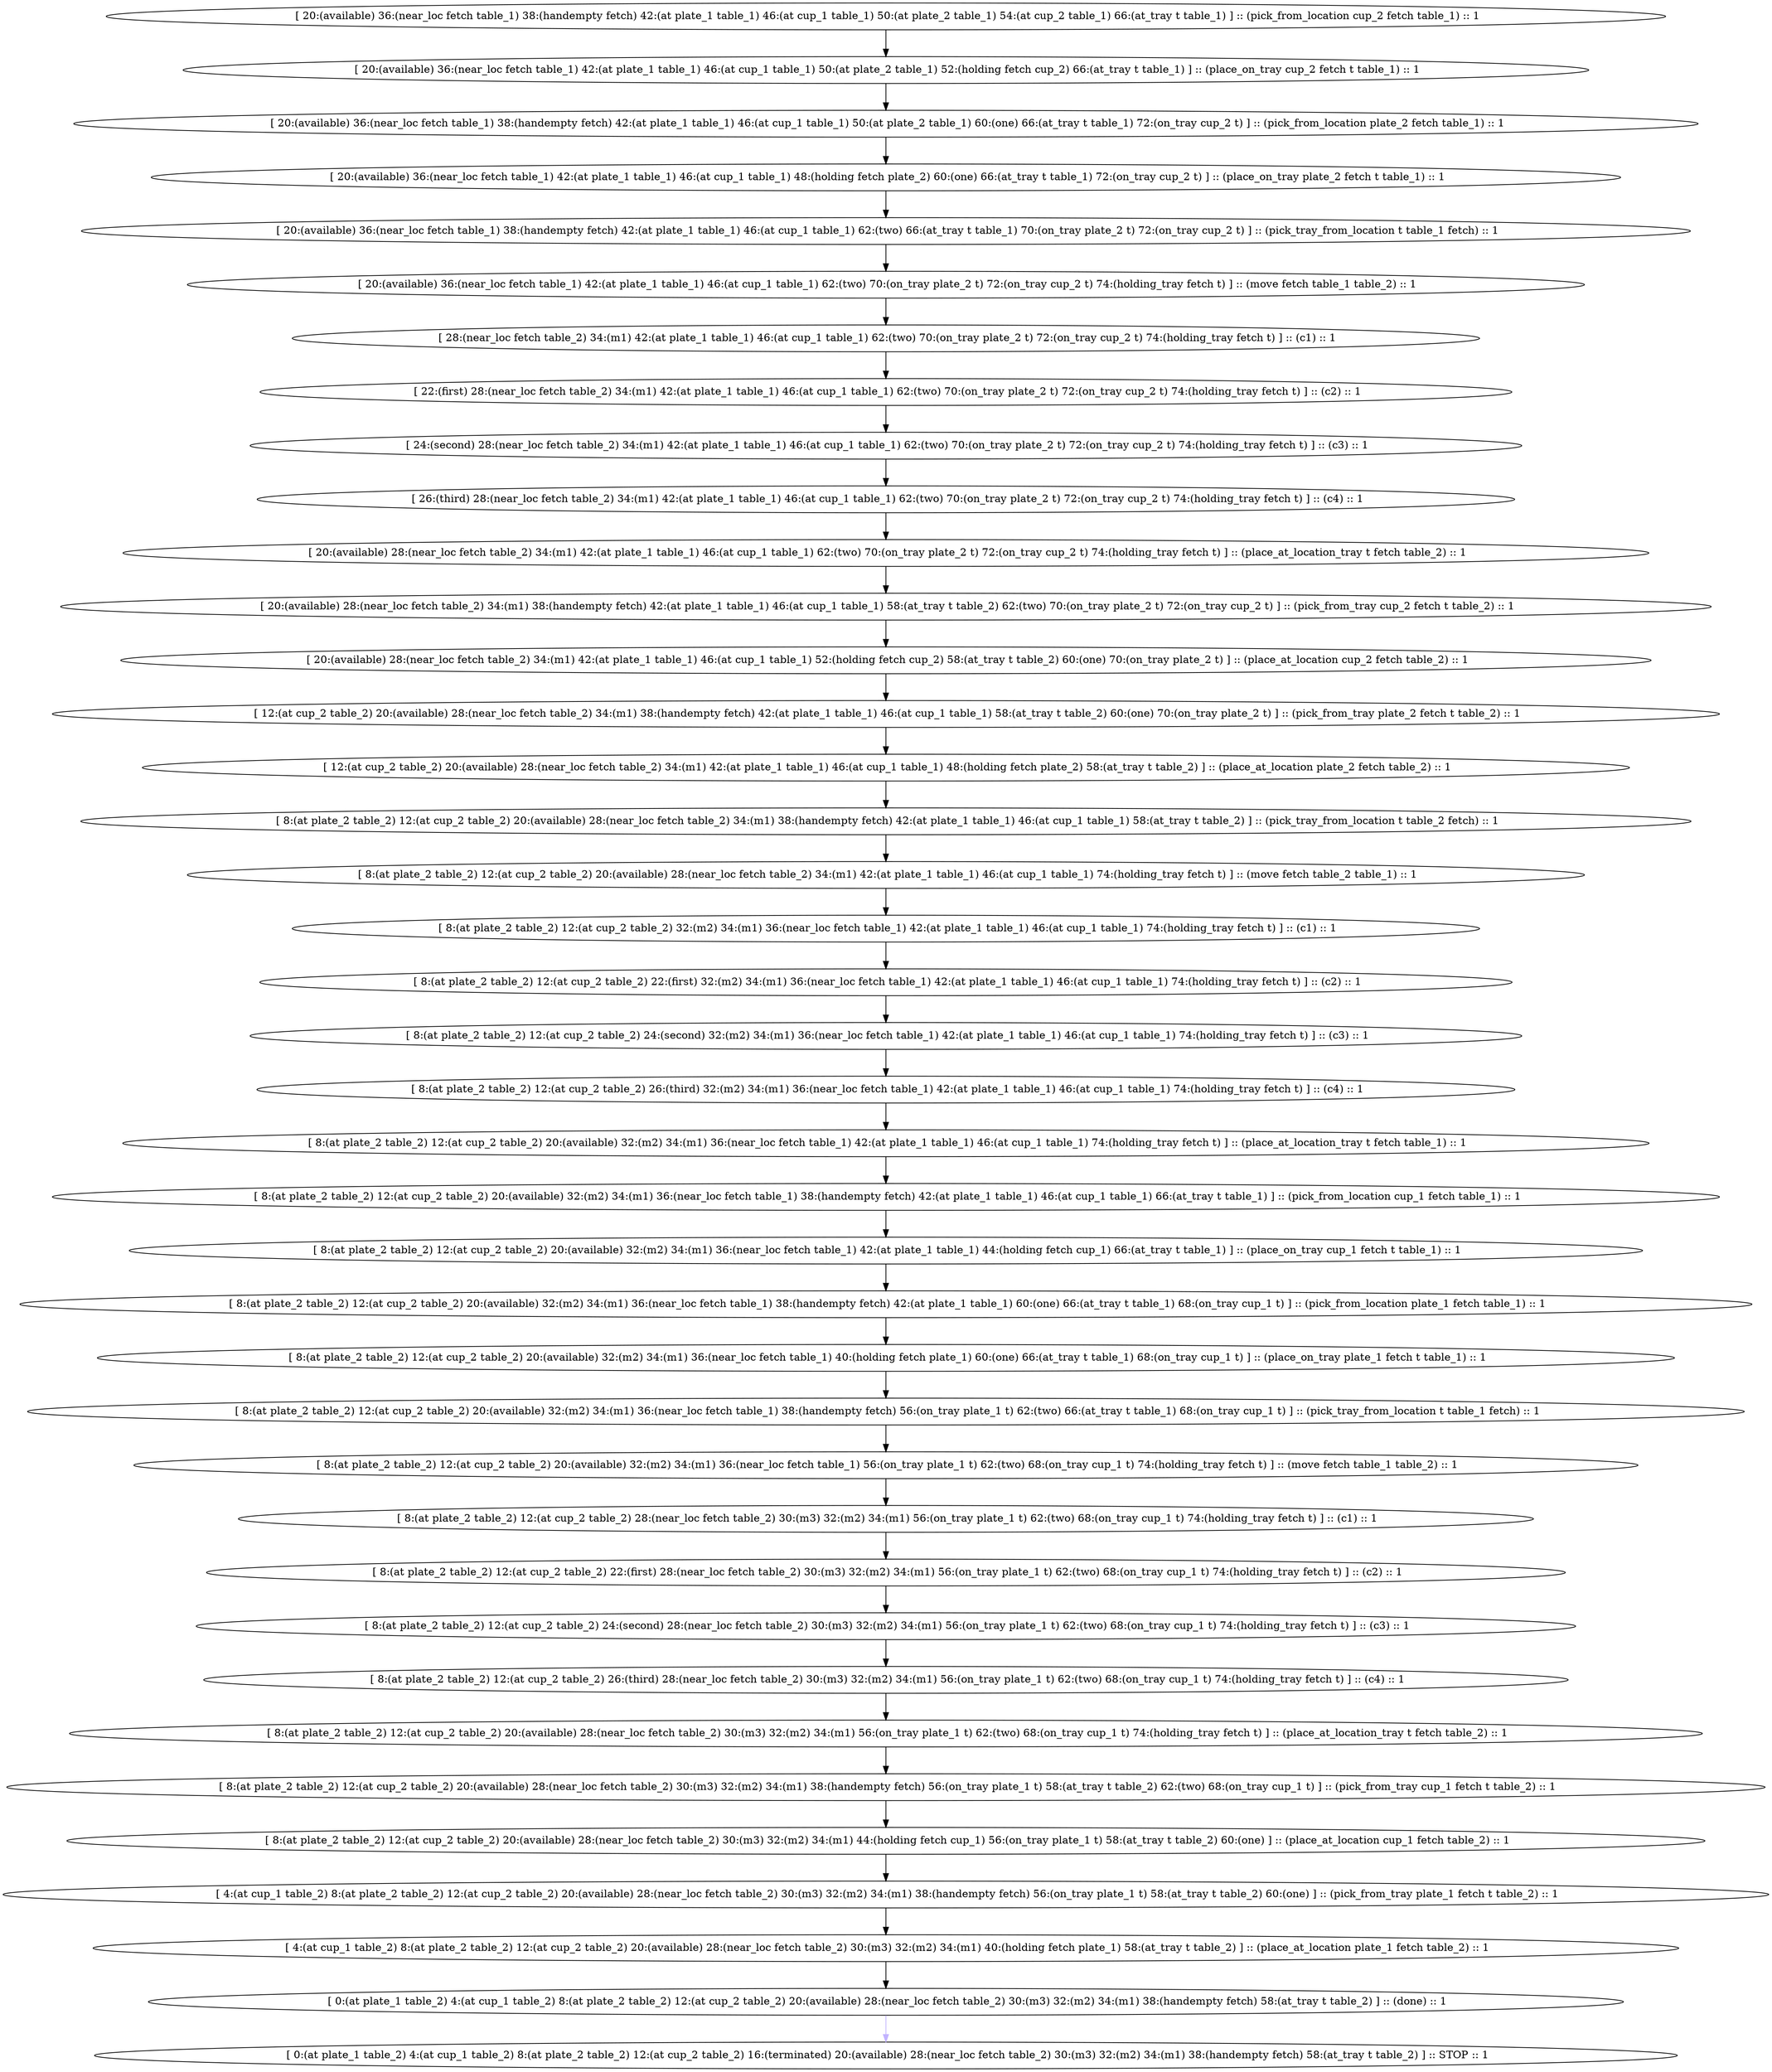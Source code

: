 Digraph G {
size = "500,500";
0 [ label = " [ 20:(available) 36:(near_loc fetch table_1) 38:(handempty fetch) 42:(at plate_1 table_1) 46:(at cup_1 table_1) 50:(at plate_2 table_1) 54:(at cup_2 table_1) 66:(at_tray t table_1) ] :: (pick_from_location cup_2 fetch table_1) :: 1" ]; 
1 [ label = " [ 20:(available) 36:(near_loc fetch table_1) 42:(at plate_1 table_1) 46:(at cup_1 table_1) 50:(at plate_2 table_1) 52:(holding fetch cup_2) 66:(at_tray t table_1) ] :: (place_on_tray cup_2 fetch t table_1) :: 1" ]; 
0->1 ;
2 [ label = " [ 20:(available) 36:(near_loc fetch table_1) 38:(handempty fetch) 42:(at plate_1 table_1) 46:(at cup_1 table_1) 50:(at plate_2 table_1) 60:(one) 66:(at_tray t table_1) 72:(on_tray cup_2 t) ] :: (pick_from_location plate_2 fetch table_1) :: 1" ]; 
1->2 ;
3 [ label = " [ 20:(available) 36:(near_loc fetch table_1) 42:(at plate_1 table_1) 46:(at cup_1 table_1) 48:(holding fetch plate_2) 60:(one) 66:(at_tray t table_1) 72:(on_tray cup_2 t) ] :: (place_on_tray plate_2 fetch t table_1) :: 1" ]; 
2->3 ;
4 [ label = " [ 20:(available) 36:(near_loc fetch table_1) 38:(handempty fetch) 42:(at plate_1 table_1) 46:(at cup_1 table_1) 62:(two) 66:(at_tray t table_1) 70:(on_tray plate_2 t) 72:(on_tray cup_2 t) ] :: (pick_tray_from_location t table_1 fetch) :: 1" ]; 
3->4 ;
5 [ label = " [ 20:(available) 36:(near_loc fetch table_1) 42:(at plate_1 table_1) 46:(at cup_1 table_1) 62:(two) 70:(on_tray plate_2 t) 72:(on_tray cup_2 t) 74:(holding_tray fetch t) ] :: (move fetch table_1 table_2) :: 1" ]; 
4->5 ;
6 [ label = " [ 28:(near_loc fetch table_2) 34:(m1) 42:(at plate_1 table_1) 46:(at cup_1 table_1) 62:(two) 70:(on_tray plate_2 t) 72:(on_tray cup_2 t) 74:(holding_tray fetch t) ] :: (c1) :: 1" ]; 
5->6 ;
7 [ label = " [ 22:(first) 28:(near_loc fetch table_2) 34:(m1) 42:(at plate_1 table_1) 46:(at cup_1 table_1) 62:(two) 70:(on_tray plate_2 t) 72:(on_tray cup_2 t) 74:(holding_tray fetch t) ] :: (c2) :: 1" ]; 
6->7 ;
8 [ label = " [ 24:(second) 28:(near_loc fetch table_2) 34:(m1) 42:(at plate_1 table_1) 46:(at cup_1 table_1) 62:(two) 70:(on_tray plate_2 t) 72:(on_tray cup_2 t) 74:(holding_tray fetch t) ] :: (c3) :: 1" ]; 
7->8 ;
9 [ label = " [ 26:(third) 28:(near_loc fetch table_2) 34:(m1) 42:(at plate_1 table_1) 46:(at cup_1 table_1) 62:(two) 70:(on_tray plate_2 t) 72:(on_tray cup_2 t) 74:(holding_tray fetch t) ] :: (c4) :: 1" ]; 
8->9 ;
10 [ label = " [ 20:(available) 28:(near_loc fetch table_2) 34:(m1) 42:(at plate_1 table_1) 46:(at cup_1 table_1) 62:(two) 70:(on_tray plate_2 t) 72:(on_tray cup_2 t) 74:(holding_tray fetch t) ] :: (place_at_location_tray t fetch table_2) :: 1" ]; 
9->10 ;
11 [ label = " [ 20:(available) 28:(near_loc fetch table_2) 34:(m1) 38:(handempty fetch) 42:(at plate_1 table_1) 46:(at cup_1 table_1) 58:(at_tray t table_2) 62:(two) 70:(on_tray plate_2 t) 72:(on_tray cup_2 t) ] :: (pick_from_tray cup_2 fetch t table_2) :: 1" ]; 
10->11 ;
12 [ label = " [ 20:(available) 28:(near_loc fetch table_2) 34:(m1) 42:(at plate_1 table_1) 46:(at cup_1 table_1) 52:(holding fetch cup_2) 58:(at_tray t table_2) 60:(one) 70:(on_tray plate_2 t) ] :: (place_at_location cup_2 fetch table_2) :: 1" ]; 
11->12 ;
13 [ label = " [ 12:(at cup_2 table_2) 20:(available) 28:(near_loc fetch table_2) 34:(m1) 38:(handempty fetch) 42:(at plate_1 table_1) 46:(at cup_1 table_1) 58:(at_tray t table_2) 60:(one) 70:(on_tray plate_2 t) ] :: (pick_from_tray plate_2 fetch t table_2) :: 1" ]; 
12->13 ;
14 [ label = " [ 12:(at cup_2 table_2) 20:(available) 28:(near_loc fetch table_2) 34:(m1) 42:(at plate_1 table_1) 46:(at cup_1 table_1) 48:(holding fetch plate_2) 58:(at_tray t table_2) ] :: (place_at_location plate_2 fetch table_2) :: 1" ]; 
13->14 ;
15 [ label = " [ 8:(at plate_2 table_2) 12:(at cup_2 table_2) 20:(available) 28:(near_loc fetch table_2) 34:(m1) 38:(handempty fetch) 42:(at plate_1 table_1) 46:(at cup_1 table_1) 58:(at_tray t table_2) ] :: (pick_tray_from_location t table_2 fetch) :: 1" ]; 
14->15 ;
16 [ label = " [ 8:(at plate_2 table_2) 12:(at cup_2 table_2) 20:(available) 28:(near_loc fetch table_2) 34:(m1) 42:(at plate_1 table_1) 46:(at cup_1 table_1) 74:(holding_tray fetch t) ] :: (move fetch table_2 table_1) :: 1" ]; 
15->16 ;
17 [ label = " [ 8:(at plate_2 table_2) 12:(at cup_2 table_2) 32:(m2) 34:(m1) 36:(near_loc fetch table_1) 42:(at plate_1 table_1) 46:(at cup_1 table_1) 74:(holding_tray fetch t) ] :: (c1) :: 1" ]; 
16->17 ;
18 [ label = " [ 8:(at plate_2 table_2) 12:(at cup_2 table_2) 22:(first) 32:(m2) 34:(m1) 36:(near_loc fetch table_1) 42:(at plate_1 table_1) 46:(at cup_1 table_1) 74:(holding_tray fetch t) ] :: (c2) :: 1" ]; 
17->18 ;
19 [ label = " [ 8:(at plate_2 table_2) 12:(at cup_2 table_2) 24:(second) 32:(m2) 34:(m1) 36:(near_loc fetch table_1) 42:(at plate_1 table_1) 46:(at cup_1 table_1) 74:(holding_tray fetch t) ] :: (c3) :: 1" ]; 
18->19 ;
20 [ label = " [ 8:(at plate_2 table_2) 12:(at cup_2 table_2) 26:(third) 32:(m2) 34:(m1) 36:(near_loc fetch table_1) 42:(at plate_1 table_1) 46:(at cup_1 table_1) 74:(holding_tray fetch t) ] :: (c4) :: 1" ]; 
19->20 ;
21 [ label = " [ 8:(at plate_2 table_2) 12:(at cup_2 table_2) 20:(available) 32:(m2) 34:(m1) 36:(near_loc fetch table_1) 42:(at plate_1 table_1) 46:(at cup_1 table_1) 74:(holding_tray fetch t) ] :: (place_at_location_tray t fetch table_1) :: 1" ]; 
20->21 ;
22 [ label = " [ 8:(at plate_2 table_2) 12:(at cup_2 table_2) 20:(available) 32:(m2) 34:(m1) 36:(near_loc fetch table_1) 38:(handempty fetch) 42:(at plate_1 table_1) 46:(at cup_1 table_1) 66:(at_tray t table_1) ] :: (pick_from_location cup_1 fetch table_1) :: 1" ]; 
21->22 ;
23 [ label = " [ 8:(at plate_2 table_2) 12:(at cup_2 table_2) 20:(available) 32:(m2) 34:(m1) 36:(near_loc fetch table_1) 42:(at plate_1 table_1) 44:(holding fetch cup_1) 66:(at_tray t table_1) ] :: (place_on_tray cup_1 fetch t table_1) :: 1" ]; 
22->23 ;
24 [ label = " [ 8:(at plate_2 table_2) 12:(at cup_2 table_2) 20:(available) 32:(m2) 34:(m1) 36:(near_loc fetch table_1) 38:(handempty fetch) 42:(at plate_1 table_1) 60:(one) 66:(at_tray t table_1) 68:(on_tray cup_1 t) ] :: (pick_from_location plate_1 fetch table_1) :: 1" ]; 
23->24 ;
25 [ label = " [ 8:(at plate_2 table_2) 12:(at cup_2 table_2) 20:(available) 32:(m2) 34:(m1) 36:(near_loc fetch table_1) 40:(holding fetch plate_1) 60:(one) 66:(at_tray t table_1) 68:(on_tray cup_1 t) ] :: (place_on_tray plate_1 fetch t table_1) :: 1" ]; 
24->25 ;
26 [ label = " [ 8:(at plate_2 table_2) 12:(at cup_2 table_2) 20:(available) 32:(m2) 34:(m1) 36:(near_loc fetch table_1) 38:(handempty fetch) 56:(on_tray plate_1 t) 62:(two) 66:(at_tray t table_1) 68:(on_tray cup_1 t) ] :: (pick_tray_from_location t table_1 fetch) :: 1" ]; 
25->26 ;
27 [ label = " [ 8:(at plate_2 table_2) 12:(at cup_2 table_2) 20:(available) 32:(m2) 34:(m1) 36:(near_loc fetch table_1) 56:(on_tray plate_1 t) 62:(two) 68:(on_tray cup_1 t) 74:(holding_tray fetch t) ] :: (move fetch table_1 table_2) :: 1" ]; 
26->27 ;
28 [ label = " [ 8:(at plate_2 table_2) 12:(at cup_2 table_2) 28:(near_loc fetch table_2) 30:(m3) 32:(m2) 34:(m1) 56:(on_tray plate_1 t) 62:(two) 68:(on_tray cup_1 t) 74:(holding_tray fetch t) ] :: (c1) :: 1" ]; 
27->28 ;
29 [ label = " [ 8:(at plate_2 table_2) 12:(at cup_2 table_2) 22:(first) 28:(near_loc fetch table_2) 30:(m3) 32:(m2) 34:(m1) 56:(on_tray plate_1 t) 62:(two) 68:(on_tray cup_1 t) 74:(holding_tray fetch t) ] :: (c2) :: 1" ]; 
28->29 ;
30 [ label = " [ 8:(at plate_2 table_2) 12:(at cup_2 table_2) 24:(second) 28:(near_loc fetch table_2) 30:(m3) 32:(m2) 34:(m1) 56:(on_tray plate_1 t) 62:(two) 68:(on_tray cup_1 t) 74:(holding_tray fetch t) ] :: (c3) :: 1" ]; 
29->30 ;
31 [ label = " [ 8:(at plate_2 table_2) 12:(at cup_2 table_2) 26:(third) 28:(near_loc fetch table_2) 30:(m3) 32:(m2) 34:(m1) 56:(on_tray plate_1 t) 62:(two) 68:(on_tray cup_1 t) 74:(holding_tray fetch t) ] :: (c4) :: 1" ]; 
30->31 ;
32 [ label = " [ 8:(at plate_2 table_2) 12:(at cup_2 table_2) 20:(available) 28:(near_loc fetch table_2) 30:(m3) 32:(m2) 34:(m1) 56:(on_tray plate_1 t) 62:(two) 68:(on_tray cup_1 t) 74:(holding_tray fetch t) ] :: (place_at_location_tray t fetch table_2) :: 1" ]; 
31->32 ;
33 [ label = " [ 8:(at plate_2 table_2) 12:(at cup_2 table_2) 20:(available) 28:(near_loc fetch table_2) 30:(m3) 32:(m2) 34:(m1) 38:(handempty fetch) 56:(on_tray plate_1 t) 58:(at_tray t table_2) 62:(two) 68:(on_tray cup_1 t) ] :: (pick_from_tray cup_1 fetch t table_2) :: 1" ]; 
32->33 ;
34 [ label = " [ 8:(at plate_2 table_2) 12:(at cup_2 table_2) 20:(available) 28:(near_loc fetch table_2) 30:(m3) 32:(m2) 34:(m1) 44:(holding fetch cup_1) 56:(on_tray plate_1 t) 58:(at_tray t table_2) 60:(one) ] :: (place_at_location cup_1 fetch table_2) :: 1" ]; 
33->34 ;
35 [ label = " [ 4:(at cup_1 table_2) 8:(at plate_2 table_2) 12:(at cup_2 table_2) 20:(available) 28:(near_loc fetch table_2) 30:(m3) 32:(m2) 34:(m1) 38:(handempty fetch) 56:(on_tray plate_1 t) 58:(at_tray t table_2) 60:(one) ] :: (pick_from_tray plate_1 fetch t table_2) :: 1" ]; 
34->35 ;
36 [ label = " [ 4:(at cup_1 table_2) 8:(at plate_2 table_2) 12:(at cup_2 table_2) 20:(available) 28:(near_loc fetch table_2) 30:(m3) 32:(m2) 34:(m1) 40:(holding fetch plate_1) 58:(at_tray t table_2) ] :: (place_at_location plate_1 fetch table_2) :: 1" ]; 
35->36 ;
37 [ label = " [ 0:(at plate_1 table_2) 4:(at cup_1 table_2) 8:(at plate_2 table_2) 12:(at cup_2 table_2) 20:(available) 28:(near_loc fetch table_2) 30:(m3) 32:(m2) 34:(m1) 38:(handempty fetch) 58:(at_tray t table_2) ] :: (done) :: 1" ]; 
36->37 ;
38 [ label = " [ 0:(at plate_1 table_2) 4:(at cup_1 table_2) 8:(at plate_2 table_2) 12:(at cup_2 table_2) 16:(terminated) 20:(available) 28:(near_loc fetch table_2) 30:(m3) 32:(m2) 34:(m1) 38:(handempty fetch) 58:(at_tray t table_2) ] :: STOP :: 1"  ];
37->38 [shape=box,style=filled,color=".7 .3 1.0"];
}
# Cost: 37
